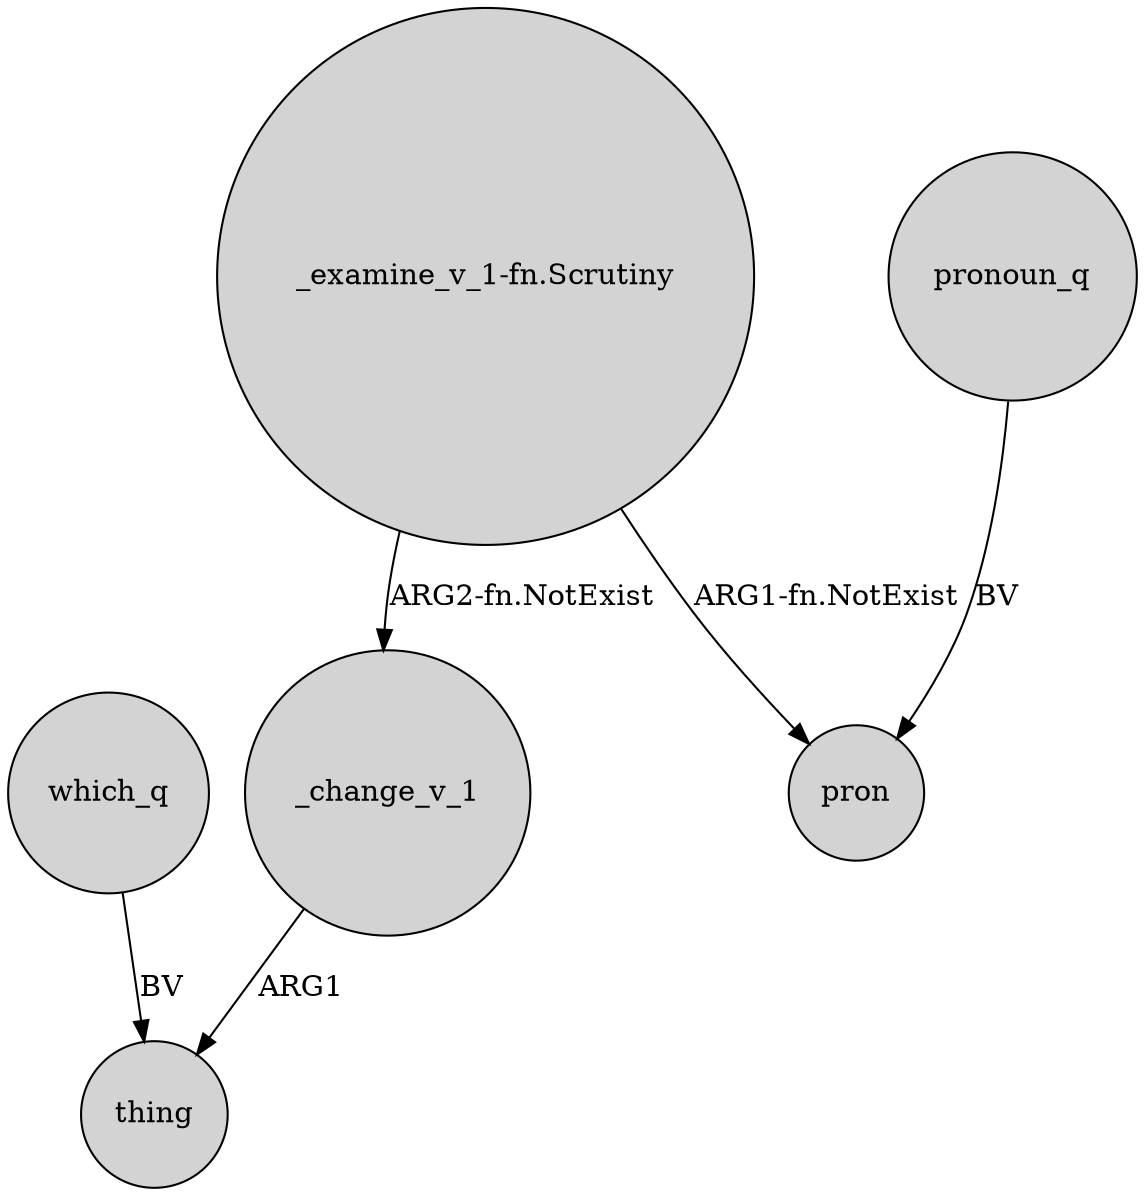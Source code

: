 digraph {
	node [shape=circle style=filled]
	_change_v_1 -> thing [label=ARG1]
	"_examine_v_1-fn.Scrutiny" -> _change_v_1 [label="ARG2-fn.NotExist"]
	"_examine_v_1-fn.Scrutiny" -> pron [label="ARG1-fn.NotExist"]
	which_q -> thing [label=BV]
	pronoun_q -> pron [label=BV]
}
